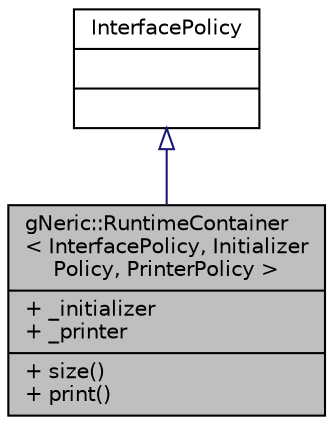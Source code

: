 digraph "gNeric::RuntimeContainer&lt; InterfacePolicy, InitializerPolicy, PrinterPolicy &gt;"
{
 // INTERACTIVE_SVG=YES
  bgcolor="transparent";
  edge [fontname="Helvetica",fontsize="10",labelfontname="Helvetica",labelfontsize="10"];
  node [fontname="Helvetica",fontsize="10",shape=record];
  Node1 [label="{gNeric::RuntimeContainer\l\< InterfacePolicy, Initializer\lPolicy, PrinterPolicy \>\n|+ _initializer\l+ _printer\l|+ size()\l+ print()\l}",height=0.2,width=0.4,color="black", fillcolor="grey75", style="filled", fontcolor="black"];
  Node2 -> Node1 [dir="back",color="midnightblue",fontsize="10",style="solid",arrowtail="onormal",fontname="Helvetica"];
  Node2 [label="{InterfacePolicy\n||}",height=0.2,width=0.4,color="black",URL="$d8/d6e/classInterfacePolicy.html"];
}
